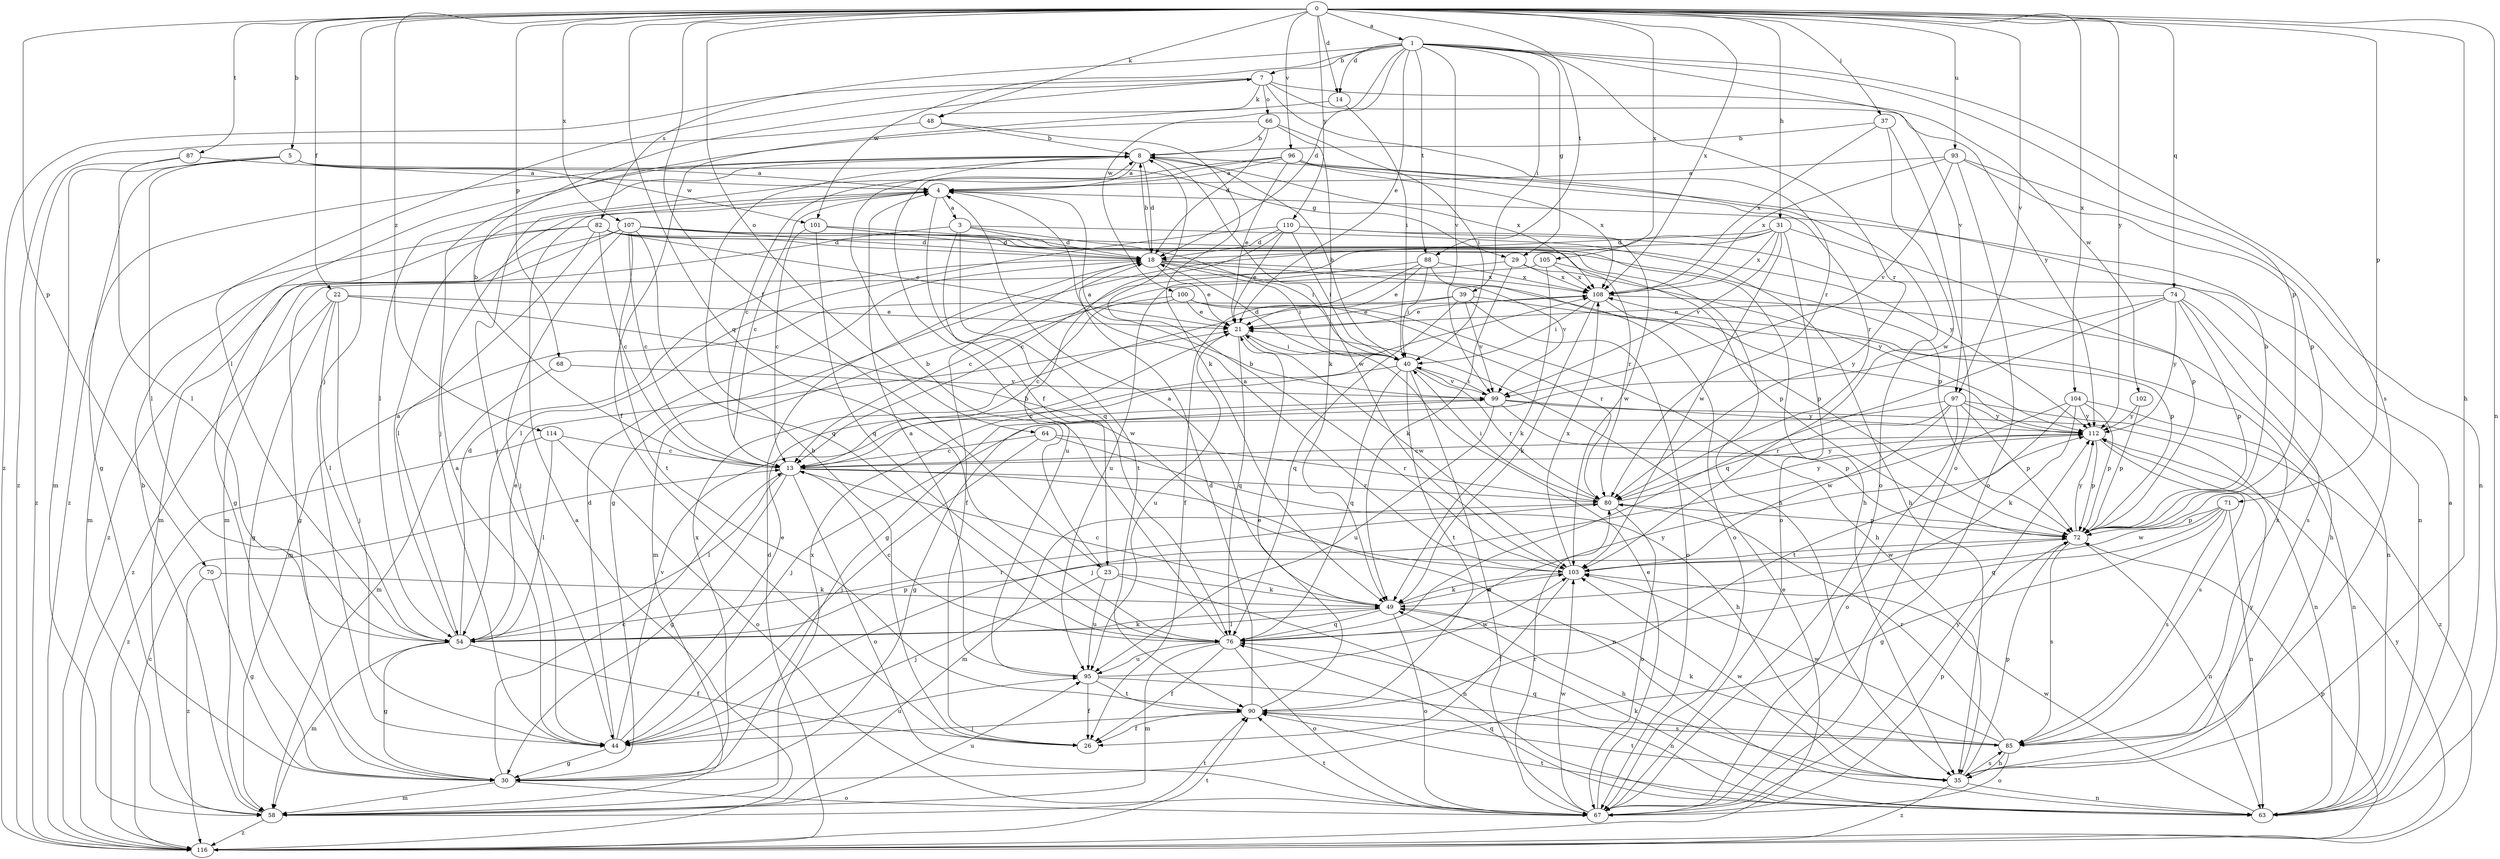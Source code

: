 strict digraph  {
0;
1;
3;
4;
5;
7;
8;
13;
14;
18;
21;
22;
23;
26;
29;
30;
31;
35;
37;
39;
40;
44;
48;
49;
54;
58;
63;
64;
66;
67;
68;
70;
71;
72;
74;
76;
80;
82;
85;
87;
88;
90;
93;
95;
96;
97;
99;
100;
101;
102;
103;
104;
105;
107;
108;
110;
112;
114;
116;
0 -> 1  [label=a];
0 -> 5  [label=b];
0 -> 14  [label=d];
0 -> 22  [label=f];
0 -> 23  [label=f];
0 -> 31  [label=h];
0 -> 35  [label=h];
0 -> 37  [label=i];
0 -> 44  [label=j];
0 -> 48  [label=k];
0 -> 63  [label=n];
0 -> 64  [label=o];
0 -> 68  [label=p];
0 -> 70  [label=p];
0 -> 71  [label=p];
0 -> 74  [label=q];
0 -> 76  [label=q];
0 -> 87  [label=t];
0 -> 88  [label=t];
0 -> 93  [label=u];
0 -> 96  [label=v];
0 -> 97  [label=v];
0 -> 104  [label=x];
0 -> 105  [label=x];
0 -> 107  [label=x];
0 -> 108  [label=x];
0 -> 110  [label=y];
0 -> 112  [label=y];
0 -> 114  [label=z];
1 -> 7  [label=b];
1 -> 14  [label=d];
1 -> 18  [label=d];
1 -> 21  [label=e];
1 -> 29  [label=g];
1 -> 39  [label=i];
1 -> 72  [label=p];
1 -> 80  [label=r];
1 -> 82  [label=s];
1 -> 85  [label=s];
1 -> 88  [label=t];
1 -> 97  [label=v];
1 -> 99  [label=v];
1 -> 100  [label=w];
1 -> 101  [label=w];
3 -> 18  [label=d];
3 -> 23  [label=f];
3 -> 35  [label=h];
3 -> 40  [label=i];
3 -> 58  [label=m];
3 -> 90  [label=t];
4 -> 3  [label=a];
4 -> 13  [label=c];
4 -> 76  [label=q];
5 -> 4  [label=a];
5 -> 29  [label=g];
5 -> 30  [label=g];
5 -> 54  [label=l];
5 -> 58  [label=m];
5 -> 101  [label=w];
7 -> 48  [label=k];
7 -> 54  [label=l];
7 -> 66  [label=o];
7 -> 80  [label=r];
7 -> 102  [label=w];
7 -> 112  [label=y];
7 -> 116  [label=z];
8 -> 4  [label=a];
8 -> 18  [label=d];
8 -> 54  [label=l];
8 -> 103  [label=w];
8 -> 108  [label=x];
8 -> 116  [label=z];
13 -> 7  [label=b];
13 -> 30  [label=g];
13 -> 54  [label=l];
13 -> 63  [label=n];
13 -> 67  [label=o];
13 -> 80  [label=r];
13 -> 112  [label=y];
14 -> 26  [label=f];
14 -> 40  [label=i];
18 -> 8  [label=b];
18 -> 21  [label=e];
18 -> 26  [label=f];
18 -> 40  [label=i];
18 -> 72  [label=p];
18 -> 99  [label=v];
18 -> 108  [label=x];
21 -> 40  [label=i];
21 -> 76  [label=q];
21 -> 95  [label=u];
21 -> 103  [label=w];
22 -> 21  [label=e];
22 -> 30  [label=g];
22 -> 44  [label=j];
22 -> 54  [label=l];
22 -> 103  [label=w];
22 -> 116  [label=z];
23 -> 8  [label=b];
23 -> 44  [label=j];
23 -> 49  [label=k];
23 -> 63  [label=n];
23 -> 95  [label=u];
26 -> 8  [label=b];
29 -> 30  [label=g];
29 -> 49  [label=k];
29 -> 108  [label=x];
29 -> 112  [label=y];
30 -> 13  [label=c];
30 -> 58  [label=m];
30 -> 67  [label=o];
30 -> 108  [label=x];
31 -> 13  [label=c];
31 -> 18  [label=d];
31 -> 30  [label=g];
31 -> 67  [label=o];
31 -> 72  [label=p];
31 -> 99  [label=v];
31 -> 103  [label=w];
31 -> 108  [label=x];
35 -> 63  [label=n];
35 -> 72  [label=p];
35 -> 85  [label=s];
35 -> 90  [label=t];
35 -> 103  [label=w];
35 -> 112  [label=y];
35 -> 116  [label=z];
37 -> 8  [label=b];
37 -> 67  [label=o];
37 -> 103  [label=w];
37 -> 108  [label=x];
39 -> 21  [label=e];
39 -> 58  [label=m];
39 -> 67  [label=o];
39 -> 72  [label=p];
39 -> 76  [label=q];
39 -> 99  [label=v];
40 -> 8  [label=b];
40 -> 13  [label=c];
40 -> 18  [label=d];
40 -> 67  [label=o];
40 -> 76  [label=q];
40 -> 80  [label=r];
40 -> 90  [label=t];
40 -> 99  [label=v];
44 -> 4  [label=a];
44 -> 18  [label=d];
44 -> 21  [label=e];
44 -> 30  [label=g];
44 -> 95  [label=u];
44 -> 99  [label=v];
48 -> 8  [label=b];
48 -> 49  [label=k];
48 -> 116  [label=z];
49 -> 4  [label=a];
49 -> 13  [label=c];
49 -> 35  [label=h];
49 -> 54  [label=l];
49 -> 67  [label=o];
49 -> 76  [label=q];
49 -> 103  [label=w];
54 -> 4  [label=a];
54 -> 18  [label=d];
54 -> 21  [label=e];
54 -> 26  [label=f];
54 -> 30  [label=g];
54 -> 49  [label=k];
54 -> 58  [label=m];
54 -> 72  [label=p];
54 -> 80  [label=r];
58 -> 8  [label=b];
58 -> 90  [label=t];
58 -> 95  [label=u];
58 -> 108  [label=x];
58 -> 116  [label=z];
63 -> 4  [label=a];
63 -> 49  [label=k];
63 -> 76  [label=q];
63 -> 90  [label=t];
63 -> 103  [label=w];
64 -> 13  [label=c];
64 -> 35  [label=h];
64 -> 44  [label=j];
64 -> 80  [label=r];
66 -> 8  [label=b];
66 -> 18  [label=d];
66 -> 40  [label=i];
66 -> 44  [label=j];
66 -> 49  [label=k];
67 -> 21  [label=e];
67 -> 72  [label=p];
67 -> 80  [label=r];
67 -> 90  [label=t];
67 -> 103  [label=w];
67 -> 112  [label=y];
68 -> 58  [label=m];
68 -> 99  [label=v];
70 -> 30  [label=g];
70 -> 49  [label=k];
70 -> 116  [label=z];
71 -> 30  [label=g];
71 -> 63  [label=n];
71 -> 72  [label=p];
71 -> 76  [label=q];
71 -> 85  [label=s];
71 -> 103  [label=w];
72 -> 8  [label=b];
72 -> 63  [label=n];
72 -> 85  [label=s];
72 -> 103  [label=w];
72 -> 112  [label=y];
74 -> 21  [label=e];
74 -> 30  [label=g];
74 -> 63  [label=n];
74 -> 72  [label=p];
74 -> 76  [label=q];
74 -> 85  [label=s];
74 -> 112  [label=y];
76 -> 8  [label=b];
76 -> 13  [label=c];
76 -> 26  [label=f];
76 -> 58  [label=m];
76 -> 67  [label=o];
76 -> 95  [label=u];
76 -> 112  [label=y];
80 -> 40  [label=i];
80 -> 58  [label=m];
80 -> 67  [label=o];
80 -> 72  [label=p];
80 -> 112  [label=y];
82 -> 13  [label=c];
82 -> 18  [label=d];
82 -> 21  [label=e];
82 -> 30  [label=g];
82 -> 54  [label=l];
82 -> 58  [label=m];
82 -> 72  [label=p];
82 -> 112  [label=y];
85 -> 35  [label=h];
85 -> 49  [label=k];
85 -> 67  [label=o];
85 -> 76  [label=q];
85 -> 80  [label=r];
85 -> 103  [label=w];
85 -> 108  [label=x];
87 -> 4  [label=a];
87 -> 54  [label=l];
87 -> 116  [label=z];
88 -> 21  [label=e];
88 -> 26  [label=f];
88 -> 40  [label=i];
88 -> 67  [label=o];
88 -> 95  [label=u];
88 -> 108  [label=x];
90 -> 18  [label=d];
90 -> 21  [label=e];
90 -> 26  [label=f];
90 -> 44  [label=j];
90 -> 85  [label=s];
93 -> 4  [label=a];
93 -> 63  [label=n];
93 -> 67  [label=o];
93 -> 72  [label=p];
93 -> 99  [label=v];
93 -> 108  [label=x];
95 -> 4  [label=a];
95 -> 26  [label=f];
95 -> 63  [label=n];
95 -> 90  [label=t];
95 -> 103  [label=w];
96 -> 4  [label=a];
96 -> 13  [label=c];
96 -> 21  [label=e];
96 -> 44  [label=j];
96 -> 67  [label=o];
96 -> 80  [label=r];
96 -> 108  [label=x];
97 -> 44  [label=j];
97 -> 67  [label=o];
97 -> 72  [label=p];
97 -> 80  [label=r];
97 -> 103  [label=w];
97 -> 112  [label=y];
97 -> 116  [label=z];
99 -> 4  [label=a];
99 -> 30  [label=g];
99 -> 40  [label=i];
99 -> 63  [label=n];
99 -> 72  [label=p];
99 -> 95  [label=u];
99 -> 112  [label=y];
100 -> 13  [label=c];
100 -> 21  [label=e];
100 -> 35  [label=h];
100 -> 58  [label=m];
100 -> 80  [label=r];
101 -> 13  [label=c];
101 -> 18  [label=d];
101 -> 35  [label=h];
101 -> 76  [label=q];
102 -> 72  [label=p];
102 -> 112  [label=y];
103 -> 4  [label=a];
103 -> 8  [label=b];
103 -> 26  [label=f];
103 -> 49  [label=k];
103 -> 108  [label=x];
104 -> 44  [label=j];
104 -> 49  [label=k];
104 -> 63  [label=n];
104 -> 72  [label=p];
104 -> 90  [label=t];
104 -> 112  [label=y];
105 -> 13  [label=c];
105 -> 49  [label=k];
105 -> 72  [label=p];
105 -> 108  [label=x];
107 -> 13  [label=c];
107 -> 18  [label=d];
107 -> 35  [label=h];
107 -> 44  [label=j];
107 -> 58  [label=m];
107 -> 76  [label=q];
107 -> 80  [label=r];
107 -> 90  [label=t];
107 -> 116  [label=z];
108 -> 21  [label=e];
108 -> 35  [label=h];
108 -> 40  [label=i];
108 -> 49  [label=k];
108 -> 112  [label=y];
110 -> 18  [label=d];
110 -> 21  [label=e];
110 -> 40  [label=i];
110 -> 54  [label=l];
110 -> 63  [label=n];
110 -> 95  [label=u];
110 -> 103  [label=w];
112 -> 13  [label=c];
112 -> 72  [label=p];
112 -> 85  [label=s];
114 -> 13  [label=c];
114 -> 54  [label=l];
114 -> 67  [label=o];
114 -> 116  [label=z];
116 -> 4  [label=a];
116 -> 13  [label=c];
116 -> 18  [label=d];
116 -> 21  [label=e];
116 -> 72  [label=p];
116 -> 90  [label=t];
116 -> 112  [label=y];
}
